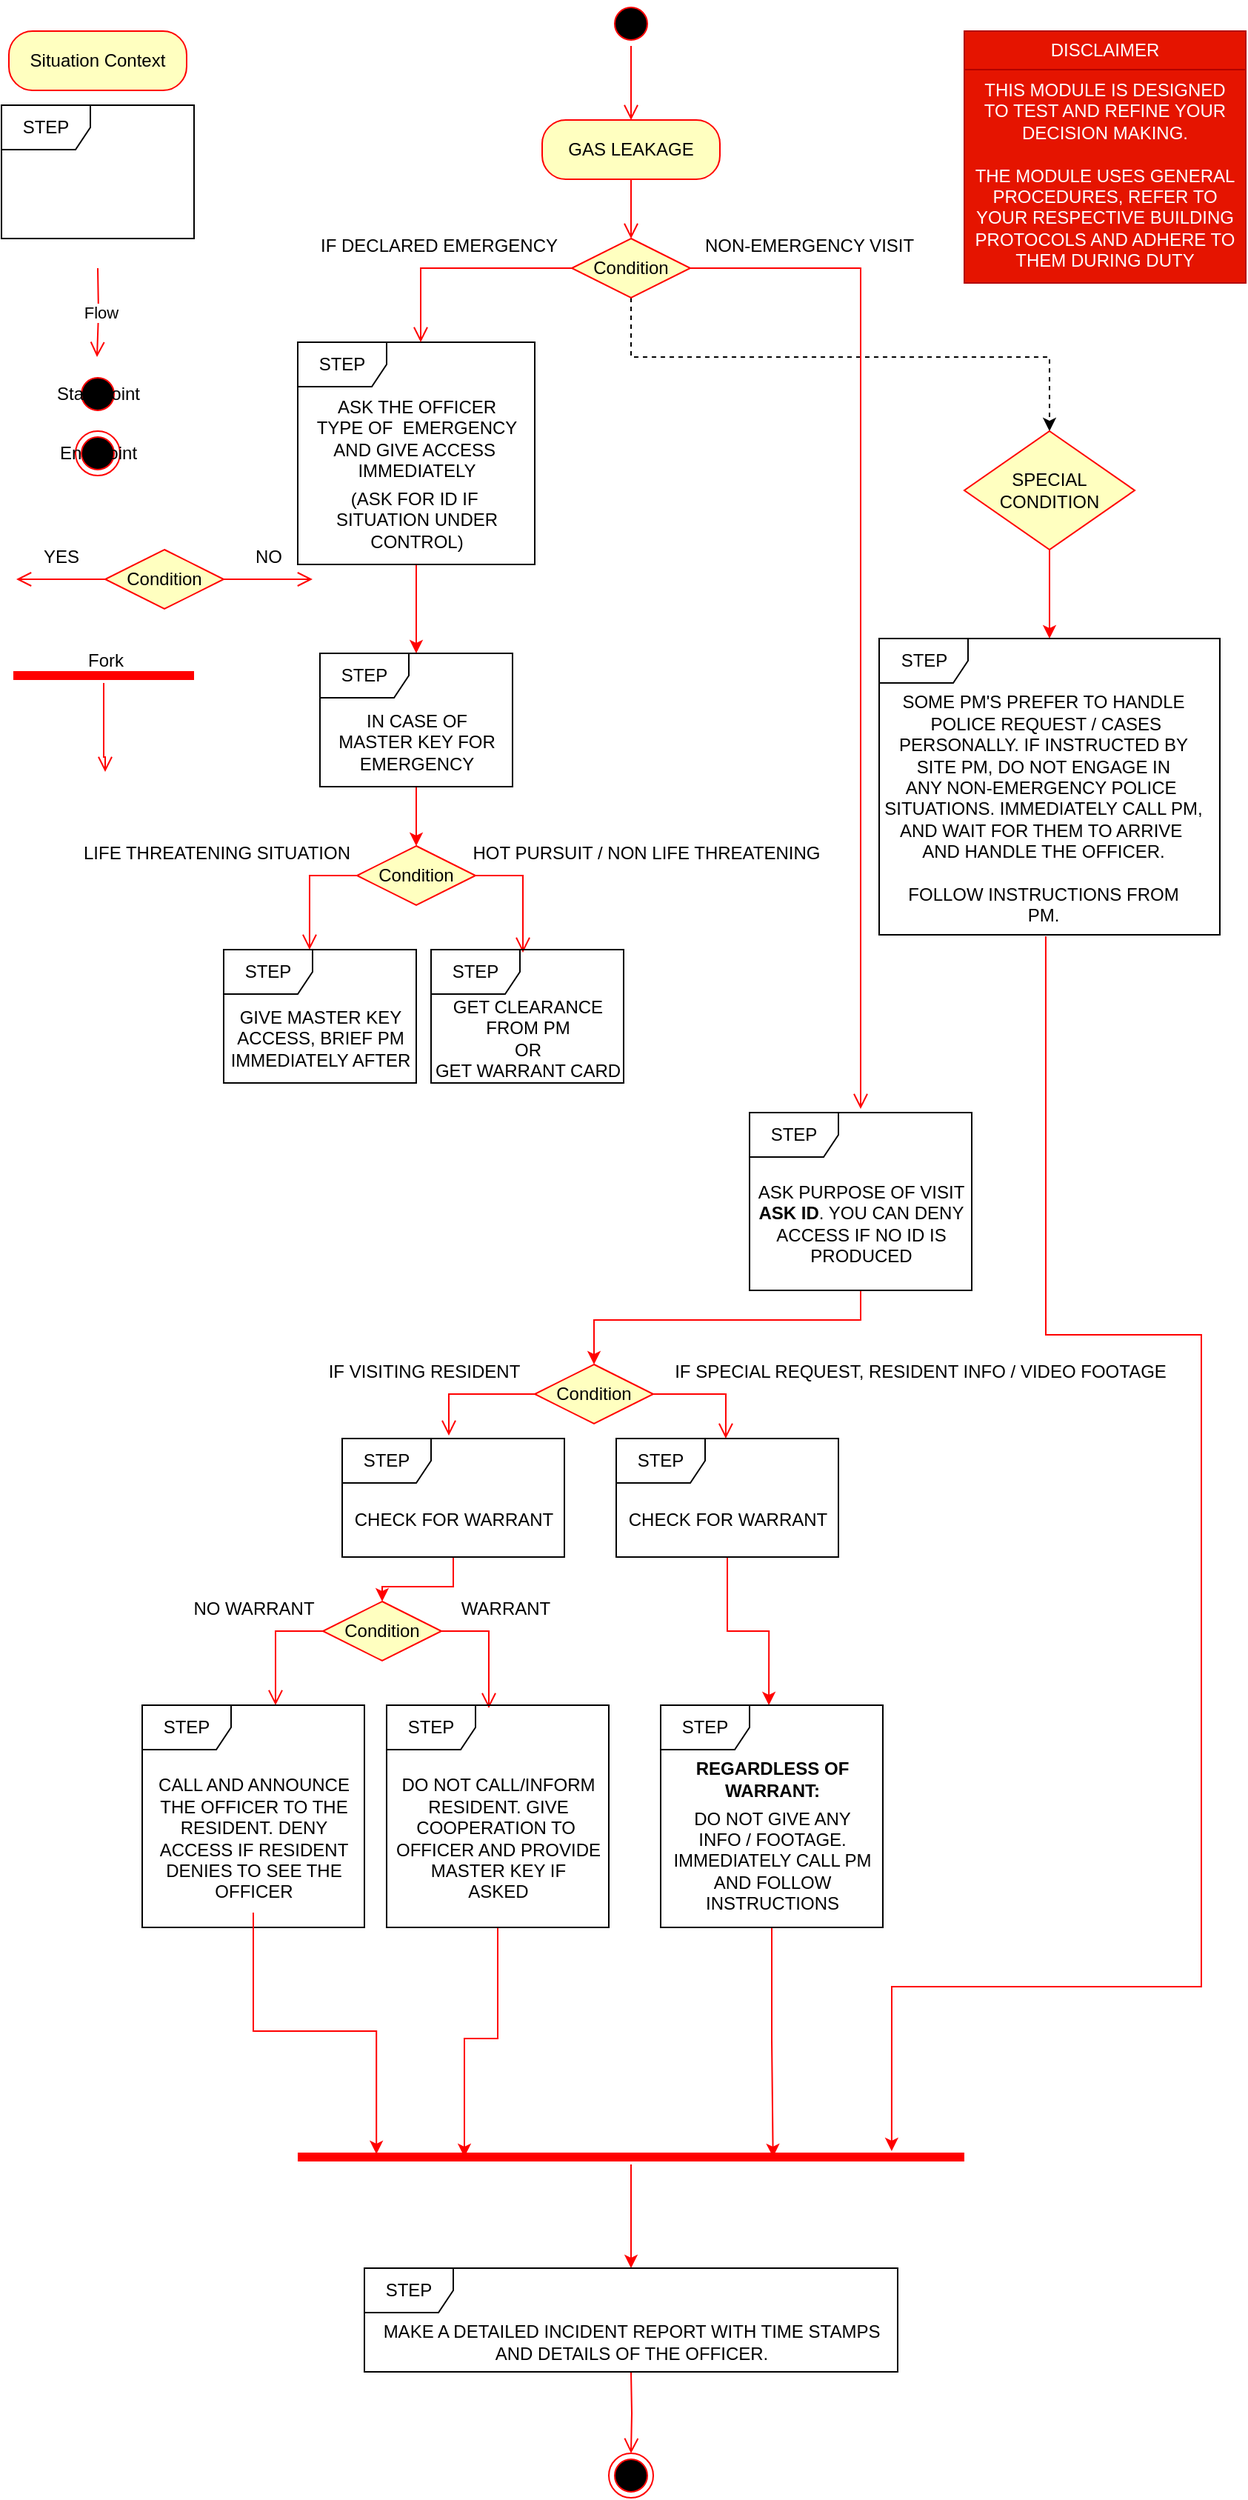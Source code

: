 <mxfile version="21.6.8" type="github">
  <diagram name="Page-1" id="-TVLJoAP_eheoUgwRsk5">
    <mxGraphModel dx="1434" dy="782" grid="1" gridSize="10" guides="1" tooltips="1" connect="1" arrows="1" fold="1" page="1" pageScale="1" pageWidth="850" pageHeight="1100" math="0" shadow="0">
      <root>
        <mxCell id="0" />
        <mxCell id="1" parent="0" />
        <mxCell id="YUtBcPBd4sIPZbYD7p29-1" value="" style="ellipse;html=1;shape=startState;fillColor=#000000;strokeColor=#ff0000;" parent="1" vertex="1">
          <mxGeometry x="410" width="30" height="30" as="geometry" />
        </mxCell>
        <mxCell id="YUtBcPBd4sIPZbYD7p29-2" value="" style="edgeStyle=orthogonalEdgeStyle;html=1;verticalAlign=bottom;endArrow=open;endSize=8;strokeColor=#ff0000;rounded=0;" parent="1" source="YUtBcPBd4sIPZbYD7p29-1" edge="1">
          <mxGeometry relative="1" as="geometry">
            <mxPoint x="425" y="80" as="targetPoint" />
          </mxGeometry>
        </mxCell>
        <mxCell id="YUtBcPBd4sIPZbYD7p29-3" value="GAS LEAKAGE" style="rounded=1;whiteSpace=wrap;html=1;arcSize=40;fontColor=#000000;fillColor=#ffffc0;strokeColor=#ff0000;" parent="1" vertex="1">
          <mxGeometry x="365" y="80" width="120" height="40" as="geometry" />
        </mxCell>
        <mxCell id="YUtBcPBd4sIPZbYD7p29-4" value="" style="edgeStyle=orthogonalEdgeStyle;html=1;verticalAlign=bottom;endArrow=open;endSize=8;strokeColor=#ff0000;rounded=0;" parent="1" source="YUtBcPBd4sIPZbYD7p29-3" edge="1">
          <mxGeometry relative="1" as="geometry">
            <mxPoint x="425" y="160" as="targetPoint" />
          </mxGeometry>
        </mxCell>
        <mxCell id="YUtBcPBd4sIPZbYD7p29-5" value="Situation Context" style="rounded=1;whiteSpace=wrap;html=1;arcSize=40;fontColor=#000000;fillColor=#ffffc0;strokeColor=#ff0000;" parent="1" vertex="1">
          <mxGeometry x="5" y="20" width="120" height="40" as="geometry" />
        </mxCell>
        <mxCell id="YUtBcPBd4sIPZbYD7p29-6" value="" style="edgeStyle=orthogonalEdgeStyle;html=1;verticalAlign=bottom;endArrow=open;endSize=8;strokeColor=#ff0000;rounded=0;" parent="1" edge="1">
          <mxGeometry relative="1" as="geometry">
            <mxPoint x="64.5" y="240" as="targetPoint" />
            <mxPoint x="65" y="180" as="sourcePoint" />
          </mxGeometry>
        </mxCell>
        <mxCell id="YUtBcPBd4sIPZbYD7p29-7" value="Flow" style="edgeLabel;html=1;align=center;verticalAlign=middle;resizable=0;points=[];" parent="YUtBcPBd4sIPZbYD7p29-6" vertex="1" connectable="0">
          <mxGeometry x="-0.333" y="3" relative="1" as="geometry">
            <mxPoint x="-2" y="10" as="offset" />
          </mxGeometry>
        </mxCell>
        <mxCell id="YUtBcPBd4sIPZbYD7p29-8" value="Start Point" style="ellipse;html=1;shape=startState;fillColor=#000000;strokeColor=#ff0000;" parent="1" vertex="1">
          <mxGeometry x="50" y="250" width="30" height="30" as="geometry" />
        </mxCell>
        <mxCell id="YUtBcPBd4sIPZbYD7p29-9" value="End Point" style="ellipse;html=1;shape=endState;fillColor=#000000;strokeColor=#ff0000;" parent="1" vertex="1">
          <mxGeometry x="50" y="290" width="30" height="30" as="geometry" />
        </mxCell>
        <mxCell id="YUtBcPBd4sIPZbYD7p29-10" value="STEP" style="shape=umlFrame;whiteSpace=wrap;html=1;pointerEvents=0;" parent="1" vertex="1">
          <mxGeometry y="70" width="130" height="90" as="geometry" />
        </mxCell>
        <mxCell id="YUtBcPBd4sIPZbYD7p29-11" value="DISCLAIMER" style="swimlane;fontStyle=0;childLayout=stackLayout;horizontal=1;startSize=26;fillColor=#e51400;horizontalStack=0;resizeParent=1;resizeParentMax=0;resizeLast=0;collapsible=1;marginBottom=0;whiteSpace=wrap;html=1;fontColor=#ffffff;strokeColor=#B20000;" parent="1" vertex="1">
          <mxGeometry x="650" y="20" width="190" height="170" as="geometry" />
        </mxCell>
        <mxCell id="YUtBcPBd4sIPZbYD7p29-12" value="THIS MODULE IS DESIGNED TO TEST AND REFINE YOUR DECISION MAKING. &lt;br&gt;&lt;br&gt;THE MODULE USES GENERAL PROCEDURES, REFER TO YOUR RESPECTIVE BUILDING PROTOCOLS AND ADHERE TO THEM DURING DUTY" style="text;strokeColor=#B20000;fillColor=#e51400;align=center;verticalAlign=top;spacingLeft=4;spacingRight=4;overflow=hidden;rotatable=0;points=[[0,0.5],[1,0.5]];portConstraint=eastwest;whiteSpace=wrap;html=1;fontColor=#ffffff;" parent="YUtBcPBd4sIPZbYD7p29-11" vertex="1">
          <mxGeometry y="26" width="190" height="144" as="geometry" />
        </mxCell>
        <mxCell id="YUtBcPBd4sIPZbYD7p29-13" value="" style="shape=line;html=1;strokeWidth=6;strokeColor=#ff0000;" parent="1" vertex="1">
          <mxGeometry x="8" y="450" width="122" height="10" as="geometry" />
        </mxCell>
        <mxCell id="YUtBcPBd4sIPZbYD7p29-14" value="" style="edgeStyle=orthogonalEdgeStyle;html=1;verticalAlign=bottom;endArrow=open;endSize=8;strokeColor=#ff0000;rounded=0;" parent="1" source="YUtBcPBd4sIPZbYD7p29-13" edge="1">
          <mxGeometry relative="1" as="geometry">
            <mxPoint x="70" y="520" as="targetPoint" />
            <Array as="points">
              <mxPoint x="69" y="510" />
              <mxPoint x="70" y="510" />
            </Array>
          </mxGeometry>
        </mxCell>
        <mxCell id="YUtBcPBd4sIPZbYD7p29-15" value="Fork" style="text;html=1;align=center;verticalAlign=middle;resizable=0;points=[];autosize=1;strokeColor=none;fillColor=none;" parent="1" vertex="1">
          <mxGeometry x="45" y="430" width="50" height="30" as="geometry" />
        </mxCell>
        <mxCell id="YUtBcPBd4sIPZbYD7p29-16" value="Condition" style="rhombus;whiteSpace=wrap;html=1;fontColor=#000000;fillColor=#ffffc0;strokeColor=#ff0000;" parent="1" vertex="1">
          <mxGeometry x="70" y="370" width="80" height="40" as="geometry" />
        </mxCell>
        <mxCell id="YUtBcPBd4sIPZbYD7p29-17" value="" style="edgeStyle=orthogonalEdgeStyle;html=1;align=left;verticalAlign=bottom;endArrow=open;endSize=8;strokeColor=#ff0000;rounded=0;" parent="1" source="YUtBcPBd4sIPZbYD7p29-16" edge="1">
          <mxGeometry x="-0.255" y="10" relative="1" as="geometry">
            <mxPoint x="210" y="390" as="targetPoint" />
            <mxPoint as="offset" />
          </mxGeometry>
        </mxCell>
        <mxCell id="YUtBcPBd4sIPZbYD7p29-18" value="" style="edgeStyle=orthogonalEdgeStyle;html=1;align=left;verticalAlign=top;endArrow=open;endSize=8;strokeColor=#ff0000;rounded=0;" parent="1" edge="1">
          <mxGeometry x="0.2" y="60" relative="1" as="geometry">
            <mxPoint x="10" y="390" as="targetPoint" />
            <mxPoint x="70" y="390" as="sourcePoint" />
            <Array as="points">
              <mxPoint x="70" y="390" />
              <mxPoint x="70" y="390" />
            </Array>
            <mxPoint as="offset" />
          </mxGeometry>
        </mxCell>
        <mxCell id="YUtBcPBd4sIPZbYD7p29-19" value="YES" style="text;html=1;align=center;verticalAlign=middle;resizable=0;points=[];autosize=1;strokeColor=none;fillColor=none;" parent="1" vertex="1">
          <mxGeometry x="15" y="360" width="50" height="30" as="geometry" />
        </mxCell>
        <mxCell id="YUtBcPBd4sIPZbYD7p29-20" value="NO" style="text;html=1;align=center;verticalAlign=middle;resizable=0;points=[];autosize=1;strokeColor=none;fillColor=none;" parent="1" vertex="1">
          <mxGeometry x="160" y="360" width="40" height="30" as="geometry" />
        </mxCell>
        <mxCell id="YUtBcPBd4sIPZbYD7p29-21" style="edgeStyle=orthogonalEdgeStyle;rounded=0;orthogonalLoop=1;jettySize=auto;html=1;strokeColor=#FF0000;" parent="1" source="YUtBcPBd4sIPZbYD7p29-22" target="YUtBcPBd4sIPZbYD7p29-31" edge="1">
          <mxGeometry relative="1" as="geometry" />
        </mxCell>
        <mxCell id="YUtBcPBd4sIPZbYD7p29-22" value="STEP" style="shape=umlFrame;whiteSpace=wrap;html=1;pointerEvents=0;" parent="1" vertex="1">
          <mxGeometry x="200" y="230" width="160" height="150" as="geometry" />
        </mxCell>
        <mxCell id="YUtBcPBd4sIPZbYD7p29-23" style="edgeStyle=orthogonalEdgeStyle;rounded=0;orthogonalLoop=1;jettySize=auto;html=1;entryX=0.5;entryY=0;entryDx=0;entryDy=0;dashed=1;" parent="1" source="YUtBcPBd4sIPZbYD7p29-24" target="YUtBcPBd4sIPZbYD7p29-70" edge="1">
          <mxGeometry relative="1" as="geometry">
            <Array as="points">
              <mxPoint x="425" y="240" />
              <mxPoint x="708" y="240" />
            </Array>
          </mxGeometry>
        </mxCell>
        <mxCell id="YUtBcPBd4sIPZbYD7p29-24" value="Condition" style="rhombus;whiteSpace=wrap;html=1;fontColor=#000000;fillColor=#ffffc0;strokeColor=#ff0000;" parent="1" vertex="1">
          <mxGeometry x="385" y="160" width="80" height="40" as="geometry" />
        </mxCell>
        <mxCell id="YUtBcPBd4sIPZbYD7p29-25" value="" style="edgeStyle=orthogonalEdgeStyle;html=1;align=left;verticalAlign=bottom;endArrow=open;endSize=8;strokeColor=#ff0000;rounded=0;entryX=0.5;entryY=-0.021;entryDx=0;entryDy=0;entryPerimeter=0;" parent="1" source="YUtBcPBd4sIPZbYD7p29-24" edge="1" target="YUtBcPBd4sIPZbYD7p29-40">
          <mxGeometry x="-0.255" y="10" relative="1" as="geometry">
            <mxPoint x="580" y="790" as="targetPoint" />
            <mxPoint as="offset" />
          </mxGeometry>
        </mxCell>
        <mxCell id="YUtBcPBd4sIPZbYD7p29-26" value="" style="edgeStyle=orthogonalEdgeStyle;html=1;align=left;verticalAlign=top;endArrow=open;endSize=8;strokeColor=#ff0000;rounded=0;" parent="1" edge="1">
          <mxGeometry x="0.2" y="60" relative="1" as="geometry">
            <mxPoint x="283" y="230" as="targetPoint" />
            <mxPoint x="385" y="180" as="sourcePoint" />
            <Array as="points">
              <mxPoint x="283" y="180" />
              <mxPoint x="283" y="230" />
            </Array>
            <mxPoint as="offset" />
          </mxGeometry>
        </mxCell>
        <mxCell id="YUtBcPBd4sIPZbYD7p29-27" value="IF DECLARED EMERGENCY" style="text;html=1;align=center;verticalAlign=middle;resizable=0;points=[];autosize=1;strokeColor=none;fillColor=none;" parent="1" vertex="1">
          <mxGeometry x="205" y="150" width="180" height="30" as="geometry" />
        </mxCell>
        <mxCell id="YUtBcPBd4sIPZbYD7p29-28" value="NON-EMERGENCY VISIT" style="text;html=1;align=center;verticalAlign=middle;resizable=0;points=[];autosize=1;strokeColor=none;fillColor=none;" parent="1" vertex="1">
          <mxGeometry x="465" y="150" width="160" height="30" as="geometry" />
        </mxCell>
        <mxCell id="YUtBcPBd4sIPZbYD7p29-29" value="&lt;div&gt;ASK THE OFFICER &lt;br&gt;&lt;/div&gt;&lt;div&gt;TYPE OF&amp;nbsp; EMERGENCY&lt;/div&gt;&lt;div&gt;AND GIVE ACCESS&amp;nbsp;&lt;/div&gt;&lt;div&gt;IMMEDIATELY&lt;br&gt;&lt;/div&gt;" style="text;html=1;align=center;verticalAlign=middle;resizable=0;points=[];autosize=1;strokeColor=none;fillColor=none;" parent="1" vertex="1">
          <mxGeometry x="200" y="260" width="160" height="70" as="geometry" />
        </mxCell>
        <mxCell id="YUtBcPBd4sIPZbYD7p29-30" style="edgeStyle=orthogonalEdgeStyle;rounded=0;orthogonalLoop=1;jettySize=auto;html=1;entryX=0.5;entryY=0;entryDx=0;entryDy=0;strokeColor=#FF0000;" parent="1" source="YUtBcPBd4sIPZbYD7p29-31" target="YUtBcPBd4sIPZbYD7p29-34" edge="1">
          <mxGeometry relative="1" as="geometry" />
        </mxCell>
        <mxCell id="YUtBcPBd4sIPZbYD7p29-31" value="STEP" style="shape=umlFrame;whiteSpace=wrap;html=1;pointerEvents=0;" parent="1" vertex="1">
          <mxGeometry x="215" y="440" width="130" height="90" as="geometry" />
        </mxCell>
        <mxCell id="YUtBcPBd4sIPZbYD7p29-32" value="&lt;div&gt;IN CASE OF &lt;br&gt;&lt;/div&gt;&lt;div&gt;MASTER KEY FOR &lt;br&gt;&lt;/div&gt;&lt;div&gt;EMERGENCY&lt;br&gt;&lt;/div&gt;" style="text;html=1;align=center;verticalAlign=middle;resizable=0;points=[];autosize=1;strokeColor=none;fillColor=none;" parent="1" vertex="1">
          <mxGeometry x="215" y="470" width="130" height="60" as="geometry" />
        </mxCell>
        <mxCell id="YUtBcPBd4sIPZbYD7p29-33" value="&lt;div&gt;(ASK FOR ID IF&amp;nbsp;&lt;/div&gt;&lt;div&gt;SITUATION UNDER&lt;/div&gt;&lt;div&gt;CONTROL)&lt;/div&gt;" style="text;html=1;align=center;verticalAlign=middle;resizable=0;points=[];autosize=1;strokeColor=none;fillColor=none;" parent="1" vertex="1">
          <mxGeometry x="215" y="320" width="130" height="60" as="geometry" />
        </mxCell>
        <mxCell id="YUtBcPBd4sIPZbYD7p29-34" value="Condition" style="rhombus;whiteSpace=wrap;html=1;fontColor=#000000;fillColor=#ffffc0;strokeColor=#ff0000;" parent="1" vertex="1">
          <mxGeometry x="240" y="570" width="80" height="40" as="geometry" />
        </mxCell>
        <mxCell id="YUtBcPBd4sIPZbYD7p29-35" value="" style="edgeStyle=orthogonalEdgeStyle;html=1;align=left;verticalAlign=bottom;endArrow=open;endSize=8;strokeColor=#ff0000;rounded=0;entryX=0.477;entryY=0.022;entryDx=0;entryDy=0;entryPerimeter=0;" parent="1" source="YUtBcPBd4sIPZbYD7p29-34" target="YUtBcPBd4sIPZbYD7p29-43" edge="1">
          <mxGeometry x="-0.255" y="10" relative="1" as="geometry">
            <mxPoint x="420" y="590" as="targetPoint" />
            <mxPoint as="offset" />
            <Array as="points">
              <mxPoint x="352" y="590" />
            </Array>
          </mxGeometry>
        </mxCell>
        <mxCell id="YUtBcPBd4sIPZbYD7p29-36" value="" style="edgeStyle=orthogonalEdgeStyle;html=1;align=left;verticalAlign=top;endArrow=open;endSize=8;strokeColor=#ff0000;rounded=0;entryX=0.446;entryY=0;entryDx=0;entryDy=0;entryPerimeter=0;" parent="1" target="YUtBcPBd4sIPZbYD7p29-41" edge="1">
          <mxGeometry x="0.2" y="60" relative="1" as="geometry">
            <mxPoint x="170" y="620" as="targetPoint" />
            <mxPoint x="240" y="590" as="sourcePoint" />
            <Array as="points">
              <mxPoint x="208" y="590" />
            </Array>
            <mxPoint as="offset" />
          </mxGeometry>
        </mxCell>
        <mxCell id="YUtBcPBd4sIPZbYD7p29-37" value="LIFE THREATENING SITUATION" style="text;html=1;align=center;verticalAlign=middle;resizable=0;points=[];autosize=1;strokeColor=none;fillColor=none;" parent="1" vertex="1">
          <mxGeometry x="40" y="560" width="210" height="30" as="geometry" />
        </mxCell>
        <mxCell id="YUtBcPBd4sIPZbYD7p29-38" value="HOT PURSUIT / NON LIFE THREATENING" style="text;html=1;align=center;verticalAlign=middle;resizable=0;points=[];autosize=1;strokeColor=none;fillColor=none;" parent="1" vertex="1">
          <mxGeometry x="305" y="560" width="260" height="30" as="geometry" />
        </mxCell>
        <mxCell id="YUtBcPBd4sIPZbYD7p29-39" style="edgeStyle=orthogonalEdgeStyle;rounded=0;orthogonalLoop=1;jettySize=auto;html=1;entryX=0.5;entryY=0;entryDx=0;entryDy=0;strokeColor=#FF0000;" parent="1" source="YUtBcPBd4sIPZbYD7p29-40" target="YUtBcPBd4sIPZbYD7p29-46" edge="1">
          <mxGeometry relative="1" as="geometry">
            <Array as="points">
              <mxPoint x="580" y="890" />
              <mxPoint x="400" y="890" />
            </Array>
          </mxGeometry>
        </mxCell>
        <mxCell id="YUtBcPBd4sIPZbYD7p29-40" value="STEP" style="shape=umlFrame;whiteSpace=wrap;html=1;pointerEvents=0;" parent="1" vertex="1">
          <mxGeometry x="505" y="750" width="150" height="120" as="geometry" />
        </mxCell>
        <mxCell id="YUtBcPBd4sIPZbYD7p29-41" value="STEP" style="shape=umlFrame;whiteSpace=wrap;html=1;pointerEvents=0;" parent="1" vertex="1">
          <mxGeometry x="150" y="640" width="130" height="90" as="geometry" />
        </mxCell>
        <mxCell id="YUtBcPBd4sIPZbYD7p29-42" value="&lt;div&gt;GIVE MASTER KEY &lt;br&gt;&lt;/div&gt;&lt;div&gt;ACCESS, BRIEF PM &lt;br&gt;&lt;/div&gt;&lt;div&gt;IMMEDIATELY AFTER&lt;br&gt;&lt;/div&gt;" style="text;html=1;align=center;verticalAlign=middle;resizable=0;points=[];autosize=1;strokeColor=none;fillColor=none;" parent="1" vertex="1">
          <mxGeometry x="140" y="670" width="150" height="60" as="geometry" />
        </mxCell>
        <mxCell id="YUtBcPBd4sIPZbYD7p29-43" value="STEP" style="shape=umlFrame;whiteSpace=wrap;html=1;pointerEvents=0;" parent="1" vertex="1">
          <mxGeometry x="290" y="640" width="130" height="90" as="geometry" />
        </mxCell>
        <mxCell id="YUtBcPBd4sIPZbYD7p29-44" value="&lt;div&gt;GET CLEARANCE &lt;br&gt;&lt;/div&gt;&lt;div&gt;FROM PM&lt;/div&gt;&lt;div&gt;OR&lt;/div&gt;&lt;div&gt;GET WARRANT CARD&lt;br&gt;&lt;/div&gt;" style="text;html=1;align=center;verticalAlign=middle;resizable=0;points=[];autosize=1;strokeColor=none;fillColor=none;" parent="1" vertex="1">
          <mxGeometry x="280" y="665" width="150" height="70" as="geometry" />
        </mxCell>
        <mxCell id="YUtBcPBd4sIPZbYD7p29-45" value="&lt;div&gt;ASK PURPOSE OF VISIT&lt;/div&gt;&lt;div&gt;&lt;b&gt;ASK ID&lt;/b&gt;. YOU CAN DENY&lt;/div&gt;&lt;div&gt;ACCESS IF NO ID IS&lt;/div&gt;&lt;div&gt;PRODUCED&lt;br&gt;&lt;/div&gt;" style="text;html=1;align=center;verticalAlign=middle;resizable=0;points=[];autosize=1;strokeColor=none;fillColor=none;" parent="1" vertex="1">
          <mxGeometry x="500" y="790" width="160" height="70" as="geometry" />
        </mxCell>
        <mxCell id="YUtBcPBd4sIPZbYD7p29-46" value="Condition" style="rhombus;whiteSpace=wrap;html=1;fontColor=#000000;fillColor=#ffffc0;strokeColor=#ff0000;" parent="1" vertex="1">
          <mxGeometry x="360" y="920" width="80" height="40" as="geometry" />
        </mxCell>
        <mxCell id="YUtBcPBd4sIPZbYD7p29-47" value="" style="edgeStyle=orthogonalEdgeStyle;html=1;align=left;verticalAlign=bottom;endArrow=open;endSize=8;strokeColor=#ff0000;rounded=0;entryX=0.493;entryY=0;entryDx=0;entryDy=0;entryPerimeter=0;" parent="1" source="YUtBcPBd4sIPZbYD7p29-46" target="YUtBcPBd4sIPZbYD7p29-55" edge="1">
          <mxGeometry x="-0.255" y="10" relative="1" as="geometry">
            <mxPoint x="563" y="990" as="targetPoint" />
            <mxPoint as="offset" />
            <Array as="points">
              <mxPoint x="489" y="940" />
            </Array>
          </mxGeometry>
        </mxCell>
        <mxCell id="YUtBcPBd4sIPZbYD7p29-48" value="" style="edgeStyle=orthogonalEdgeStyle;html=1;align=left;verticalAlign=top;endArrow=open;endSize=8;strokeColor=#ff0000;rounded=0;entryX=0.48;entryY=-0.025;entryDx=0;entryDy=0;entryPerimeter=0;" parent="1" target="YUtBcPBd4sIPZbYD7p29-52" edge="1">
          <mxGeometry x="0.2" y="60" relative="1" as="geometry">
            <mxPoint x="300" y="940" as="targetPoint" />
            <mxPoint x="360" y="940" as="sourcePoint" />
            <Array as="points">
              <mxPoint x="302" y="940" />
            </Array>
            <mxPoint as="offset" />
          </mxGeometry>
        </mxCell>
        <mxCell id="YUtBcPBd4sIPZbYD7p29-49" value="IF VISITING RESIDENT" style="text;html=1;align=center;verticalAlign=middle;resizable=0;points=[];autosize=1;strokeColor=none;fillColor=none;" parent="1" vertex="1">
          <mxGeometry x="210" y="910" width="150" height="30" as="geometry" />
        </mxCell>
        <mxCell id="YUtBcPBd4sIPZbYD7p29-50" value="IF SPECIAL REQUEST, RESIDENT INFO / VIDEO FOOTAGE" style="text;html=1;align=center;verticalAlign=middle;resizable=0;points=[];autosize=1;strokeColor=none;fillColor=none;" parent="1" vertex="1">
          <mxGeometry x="440" y="910" width="360" height="30" as="geometry" />
        </mxCell>
        <mxCell id="YUtBcPBd4sIPZbYD7p29-51" style="edgeStyle=orthogonalEdgeStyle;rounded=0;orthogonalLoop=1;jettySize=auto;html=1;entryX=0.5;entryY=0;entryDx=0;entryDy=0;strokeColor=#FF0000;" parent="1" source="YUtBcPBd4sIPZbYD7p29-52" target="YUtBcPBd4sIPZbYD7p29-57" edge="1">
          <mxGeometry relative="1" as="geometry" />
        </mxCell>
        <mxCell id="YUtBcPBd4sIPZbYD7p29-52" value="STEP" style="shape=umlFrame;whiteSpace=wrap;html=1;pointerEvents=0;" parent="1" vertex="1">
          <mxGeometry x="230" y="970" width="150" height="80" as="geometry" />
        </mxCell>
        <mxCell id="YUtBcPBd4sIPZbYD7p29-53" value="CHECK FOR WARRANT" style="text;html=1;align=center;verticalAlign=middle;resizable=0;points=[];autosize=1;strokeColor=none;fillColor=none;" parent="1" vertex="1">
          <mxGeometry x="225" y="1010" width="160" height="30" as="geometry" />
        </mxCell>
        <mxCell id="YUtBcPBd4sIPZbYD7p29-54" style="edgeStyle=orthogonalEdgeStyle;rounded=0;orthogonalLoop=1;jettySize=auto;html=1;entryX=0.487;entryY=0;entryDx=0;entryDy=0;strokeColor=#FF0000;entryPerimeter=0;" parent="1" source="YUtBcPBd4sIPZbYD7p29-55" target="YUtBcPBd4sIPZbYD7p29-66" edge="1">
          <mxGeometry relative="1" as="geometry">
            <mxPoint x="622" y="1080" as="targetPoint" />
          </mxGeometry>
        </mxCell>
        <mxCell id="YUtBcPBd4sIPZbYD7p29-55" value="STEP" style="shape=umlFrame;whiteSpace=wrap;html=1;pointerEvents=0;" parent="1" vertex="1">
          <mxGeometry x="415" y="970" width="150" height="80" as="geometry" />
        </mxCell>
        <mxCell id="YUtBcPBd4sIPZbYD7p29-56" value="CHECK FOR WARRANT" style="text;html=1;align=center;verticalAlign=middle;resizable=0;points=[];autosize=1;strokeColor=none;fillColor=none;" parent="1" vertex="1">
          <mxGeometry x="410" y="1010" width="160" height="30" as="geometry" />
        </mxCell>
        <mxCell id="YUtBcPBd4sIPZbYD7p29-57" value="Condition" style="rhombus;whiteSpace=wrap;html=1;fontColor=#000000;fillColor=#ffffc0;strokeColor=#ff0000;" parent="1" vertex="1">
          <mxGeometry x="217" y="1080" width="80" height="40" as="geometry" />
        </mxCell>
        <mxCell id="YUtBcPBd4sIPZbYD7p29-58" value="" style="edgeStyle=orthogonalEdgeStyle;html=1;align=left;verticalAlign=bottom;endArrow=open;endSize=8;strokeColor=#ff0000;rounded=0;entryX=0.477;entryY=0.022;entryDx=0;entryDy=0;entryPerimeter=0;" parent="1" source="YUtBcPBd4sIPZbYD7p29-57" edge="1">
          <mxGeometry x="-0.255" y="10" relative="1" as="geometry">
            <mxPoint x="329" y="1152" as="targetPoint" />
            <mxPoint as="offset" />
            <Array as="points">
              <mxPoint x="329" y="1100" />
            </Array>
          </mxGeometry>
        </mxCell>
        <mxCell id="YUtBcPBd4sIPZbYD7p29-59" value="" style="edgeStyle=orthogonalEdgeStyle;html=1;align=left;verticalAlign=top;endArrow=open;endSize=8;strokeColor=#ff0000;rounded=0;entryX=0.446;entryY=0;entryDx=0;entryDy=0;entryPerimeter=0;" parent="1" edge="1">
          <mxGeometry x="0.2" y="60" relative="1" as="geometry">
            <mxPoint x="185" y="1150" as="targetPoint" />
            <mxPoint x="217" y="1100" as="sourcePoint" />
            <Array as="points">
              <mxPoint x="185" y="1100" />
            </Array>
            <mxPoint as="offset" />
          </mxGeometry>
        </mxCell>
        <mxCell id="YUtBcPBd4sIPZbYD7p29-60" value="NO WARRANT" style="text;html=1;align=center;verticalAlign=middle;resizable=0;points=[];autosize=1;strokeColor=none;fillColor=none;" parent="1" vertex="1">
          <mxGeometry x="115" y="1070" width="110" height="30" as="geometry" />
        </mxCell>
        <mxCell id="YUtBcPBd4sIPZbYD7p29-61" value="WARRANT" style="text;html=1;align=center;verticalAlign=middle;resizable=0;points=[];autosize=1;strokeColor=none;fillColor=none;" parent="1" vertex="1">
          <mxGeometry x="300" y="1070" width="80" height="30" as="geometry" />
        </mxCell>
        <mxCell id="YUtBcPBd4sIPZbYD7p29-62" value="STEP" style="shape=umlFrame;whiteSpace=wrap;html=1;pointerEvents=0;" parent="1" vertex="1">
          <mxGeometry x="95" y="1150" width="150" height="150" as="geometry" />
        </mxCell>
        <mxCell id="uDDLXl4MgYYLWT-9D9km-9" style="edgeStyle=orthogonalEdgeStyle;rounded=0;orthogonalLoop=1;jettySize=auto;html=1;entryX=0.118;entryY=0.3;entryDx=0;entryDy=0;entryPerimeter=0;strokeColor=#FF0000;" edge="1" parent="1" source="YUtBcPBd4sIPZbYD7p29-63" target="uDDLXl4MgYYLWT-9D9km-1">
          <mxGeometry relative="1" as="geometry" />
        </mxCell>
        <mxCell id="YUtBcPBd4sIPZbYD7p29-63" value="&lt;div&gt;CALL AND ANNOUNCE &lt;br&gt;&lt;/div&gt;&lt;div&gt;THE OFFICER TO THE &lt;br&gt;&lt;/div&gt;&lt;div&gt;RESIDENT. DENY &lt;br&gt;&lt;/div&gt;&lt;div&gt;ACCESS IF RESIDENT &lt;br&gt;&lt;/div&gt;&lt;div&gt;DENIES TO SEE THE &lt;br&gt;&lt;/div&gt;&lt;div&gt;OFFICER&lt;br&gt;&lt;/div&gt;" style="text;html=1;align=center;verticalAlign=middle;resizable=0;points=[];autosize=1;strokeColor=none;fillColor=none;" parent="1" vertex="1">
          <mxGeometry x="95" y="1190" width="150" height="100" as="geometry" />
        </mxCell>
        <mxCell id="uDDLXl4MgYYLWT-9D9km-11" style="edgeStyle=orthogonalEdgeStyle;rounded=0;orthogonalLoop=1;jettySize=auto;html=1;entryX=0.25;entryY=0.5;entryDx=0;entryDy=0;entryPerimeter=0;strokeColor=#FF0000;" edge="1" parent="1" source="YUtBcPBd4sIPZbYD7p29-64" target="uDDLXl4MgYYLWT-9D9km-1">
          <mxGeometry relative="1" as="geometry" />
        </mxCell>
        <mxCell id="YUtBcPBd4sIPZbYD7p29-64" value="STEP" style="shape=umlFrame;whiteSpace=wrap;html=1;pointerEvents=0;" parent="1" vertex="1">
          <mxGeometry x="260" y="1150" width="150" height="150" as="geometry" />
        </mxCell>
        <mxCell id="YUtBcPBd4sIPZbYD7p29-65" value="&lt;div&gt;DO NOT CALL/INFORM &lt;br&gt;&lt;/div&gt;&lt;div&gt;RESIDENT. GIVE &lt;br&gt;&lt;/div&gt;&lt;div&gt; COOPERATION TO&amp;nbsp;&lt;/div&gt;&lt;div&gt;OFFICER AND PROVIDE&lt;/div&gt;&lt;div&gt;MASTER KEY IF &lt;br&gt;&lt;/div&gt;&lt;div&gt;ASKED&lt;br&gt;&lt;/div&gt;" style="text;html=1;align=center;verticalAlign=middle;resizable=0;points=[];autosize=1;strokeColor=none;fillColor=none;" parent="1" vertex="1">
          <mxGeometry x="255" y="1190" width="160" height="100" as="geometry" />
        </mxCell>
        <mxCell id="uDDLXl4MgYYLWT-9D9km-12" style="edgeStyle=orthogonalEdgeStyle;rounded=0;orthogonalLoop=1;jettySize=auto;html=1;entryX=0.713;entryY=0.5;entryDx=0;entryDy=0;entryPerimeter=0;strokeColor=#FF0000;" edge="1" parent="1" source="YUtBcPBd4sIPZbYD7p29-66" target="uDDLXl4MgYYLWT-9D9km-1">
          <mxGeometry relative="1" as="geometry" />
        </mxCell>
        <mxCell id="YUtBcPBd4sIPZbYD7p29-66" value="STEP" style="shape=umlFrame;whiteSpace=wrap;html=1;pointerEvents=0;" parent="1" vertex="1">
          <mxGeometry x="445" y="1150" width="150" height="150" as="geometry" />
        </mxCell>
        <mxCell id="YUtBcPBd4sIPZbYD7p29-67" value="&lt;div&gt;DO NOT GIVE ANY &lt;br&gt;&lt;/div&gt;&lt;div&gt;INFO / FOOTAGE.&lt;/div&gt;&lt;div&gt;IMMEDIATELY CALL PM &lt;br&gt;&lt;/div&gt;&lt;div&gt;AND FOLLOW &lt;br&gt;&lt;/div&gt;&lt;div&gt;INSTRUCTIONS&lt;br&gt;&lt;/div&gt;" style="text;html=1;align=center;verticalAlign=middle;resizable=0;points=[];autosize=1;strokeColor=none;fillColor=none;" parent="1" vertex="1">
          <mxGeometry x="440" y="1210" width="160" height="90" as="geometry" />
        </mxCell>
        <mxCell id="YUtBcPBd4sIPZbYD7p29-68" value="&lt;div&gt;&lt;b&gt;REGARDLESS OF &lt;br&gt;&lt;/b&gt;&lt;/div&gt;&lt;div&gt;&lt;b&gt;WARRANT: &lt;br&gt;&lt;/b&gt;&lt;/div&gt;" style="text;html=1;align=center;verticalAlign=middle;resizable=0;points=[];autosize=1;strokeColor=none;fillColor=none;" parent="1" vertex="1">
          <mxGeometry x="455" y="1180" width="130" height="40" as="geometry" />
        </mxCell>
        <mxCell id="YUtBcPBd4sIPZbYD7p29-69" value="" style="edgeStyle=orthogonalEdgeStyle;rounded=0;orthogonalLoop=1;jettySize=auto;html=1;strokeColor=#FF0000;" parent="1" source="YUtBcPBd4sIPZbYD7p29-70" target="YUtBcPBd4sIPZbYD7p29-71" edge="1">
          <mxGeometry relative="1" as="geometry" />
        </mxCell>
        <mxCell id="YUtBcPBd4sIPZbYD7p29-70" value="SPECIAL CONDITION" style="rhombus;whiteSpace=wrap;html=1;fontColor=#000000;fillColor=#ffffc0;strokeColor=#ff0000;" parent="1" vertex="1">
          <mxGeometry x="650" y="290" width="115" height="80" as="geometry" />
        </mxCell>
        <mxCell id="uDDLXl4MgYYLWT-9D9km-14" style="edgeStyle=orthogonalEdgeStyle;rounded=0;orthogonalLoop=1;jettySize=auto;html=1;entryX=0.891;entryY=0.1;entryDx=0;entryDy=0;entryPerimeter=0;strokeColor=#FF0000;exitX=0.489;exitY=1.005;exitDx=0;exitDy=0;exitPerimeter=0;" edge="1" parent="1" source="YUtBcPBd4sIPZbYD7p29-71" target="uDDLXl4MgYYLWT-9D9km-1">
          <mxGeometry relative="1" as="geometry">
            <Array as="points">
              <mxPoint x="705" y="900" />
              <mxPoint x="810" y="900" />
              <mxPoint x="810" y="1340" />
              <mxPoint x="601" y="1340" />
            </Array>
          </mxGeometry>
        </mxCell>
        <mxCell id="YUtBcPBd4sIPZbYD7p29-71" value="STEP" style="shape=umlFrame;whiteSpace=wrap;html=1;pointerEvents=0;" parent="1" vertex="1">
          <mxGeometry x="592.5" y="430" width="230" height="200" as="geometry" />
        </mxCell>
        <mxCell id="YUtBcPBd4sIPZbYD7p29-72" value="&lt;div&gt;SOME PM&#39;S PREFER TO HANDLE&lt;/div&gt;&lt;div&gt;&amp;nbsp;POLICE REQUEST / CASES &lt;br&gt;&lt;/div&gt;&lt;div&gt;PERSONALLY. IF INSTRUCTED BY &lt;br&gt;&lt;/div&gt;&lt;div&gt;SITE PM, DO NOT ENGAGE IN &lt;br&gt;&lt;/div&gt;&lt;div&gt;ANY NON-EMERGENCY POLICE&amp;nbsp;&lt;/div&gt;&lt;div&gt;SITUATIONS. IMMEDIATELY CALL PM, &lt;br&gt;&lt;/div&gt;&lt;div&gt;AND WAIT FOR THEM TO ARRIVE&amp;nbsp;&lt;/div&gt;&lt;div&gt;AND HANDLE THE OFFICER.&lt;/div&gt;&lt;div&gt;&lt;br&gt;&lt;/div&gt;&lt;div&gt;FOLLOW INSTRUCTIONS FROM&lt;/div&gt;&lt;div&gt;PM.&lt;br&gt;&lt;/div&gt;" style="text;html=1;align=center;verticalAlign=middle;resizable=0;points=[];autosize=1;strokeColor=none;fillColor=none;" parent="1" vertex="1">
          <mxGeometry x="582.5" y="460" width="240" height="170" as="geometry" />
        </mxCell>
        <mxCell id="uDDLXl4MgYYLWT-9D9km-8" style="edgeStyle=orthogonalEdgeStyle;rounded=0;orthogonalLoop=1;jettySize=auto;html=1;strokeColor=#FF0000;" edge="1" parent="1" source="uDDLXl4MgYYLWT-9D9km-1" target="uDDLXl4MgYYLWT-9D9km-7">
          <mxGeometry relative="1" as="geometry" />
        </mxCell>
        <mxCell id="uDDLXl4MgYYLWT-9D9km-1" value="" style="shape=line;html=1;strokeWidth=6;strokeColor=#ff0000;" vertex="1" parent="1">
          <mxGeometry x="200" y="1450" width="450" height="10" as="geometry" />
        </mxCell>
        <mxCell id="uDDLXl4MgYYLWT-9D9km-4" value="" style="edgeStyle=orthogonalEdgeStyle;html=1;verticalAlign=bottom;endArrow=open;endSize=8;strokeColor=#ff0000;rounded=0;" edge="1" parent="1" target="uDDLXl4MgYYLWT-9D9km-5">
          <mxGeometry relative="1" as="geometry">
            <mxPoint x="425" y="1670" as="targetPoint" />
            <mxPoint x="425.0" y="1600" as="sourcePoint" />
          </mxGeometry>
        </mxCell>
        <mxCell id="uDDLXl4MgYYLWT-9D9km-5" value="" style="ellipse;html=1;shape=endState;fillColor=#000000;strokeColor=#ff0000;" vertex="1" parent="1">
          <mxGeometry x="410" y="1655" width="30" height="30" as="geometry" />
        </mxCell>
        <mxCell id="uDDLXl4MgYYLWT-9D9km-6" value="MAKE A DETAILED INCIDENT REPORT WITH TIME STAMPS &lt;br&gt;AND DETAILS OF THE OFFICER." style="text;html=1;align=center;verticalAlign=middle;resizable=0;points=[];autosize=1;strokeColor=none;fillColor=none;" vertex="1" parent="1">
          <mxGeometry x="245" y="1560" width="360" height="40" as="geometry" />
        </mxCell>
        <mxCell id="uDDLXl4MgYYLWT-9D9km-7" value="STEP" style="shape=umlFrame;whiteSpace=wrap;html=1;pointerEvents=0;" vertex="1" parent="1">
          <mxGeometry x="245" y="1530" width="360" height="70" as="geometry" />
        </mxCell>
      </root>
    </mxGraphModel>
  </diagram>
</mxfile>
